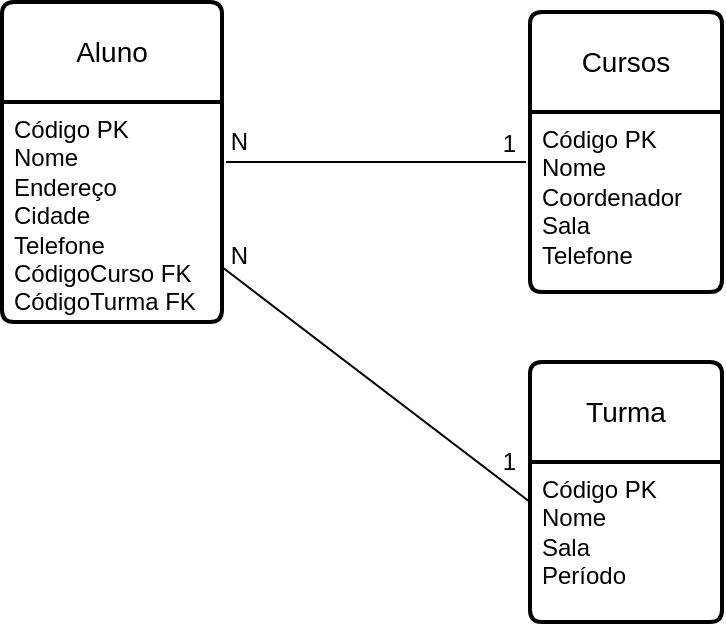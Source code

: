 <mxfile version="21.1.8" type="device">
  <diagram name="Página-1" id="yG9Mzea3BIb2Z6on_5N4">
    <mxGraphModel dx="880" dy="484" grid="1" gridSize="10" guides="1" tooltips="1" connect="1" arrows="1" fold="1" page="1" pageScale="1" pageWidth="827" pageHeight="1169" math="0" shadow="0">
      <root>
        <mxCell id="0" />
        <mxCell id="1" parent="0" />
        <mxCell id="e6naLYTC4fkbkvr3QrGz-1" value="Aluno" style="swimlane;childLayout=stackLayout;horizontal=1;startSize=50;horizontalStack=0;rounded=1;fontSize=14;fontStyle=0;strokeWidth=2;resizeParent=0;resizeLast=1;shadow=0;dashed=0;align=center;arcSize=4;whiteSpace=wrap;html=1;" parent="1" vertex="1">
          <mxGeometry x="234" y="200" width="110" height="160" as="geometry" />
        </mxCell>
        <mxCell id="e6naLYTC4fkbkvr3QrGz-2" value="Código PK&lt;br&gt;Nome&lt;br&gt;Endereço&lt;br&gt;Cidade&lt;br&gt;Telefone&lt;br&gt;CódigoCurso FK&lt;br&gt;CódigoTurma FK" style="align=left;strokeColor=none;fillColor=none;spacingLeft=4;fontSize=12;verticalAlign=top;resizable=0;rotatable=0;part=1;html=1;" parent="e6naLYTC4fkbkvr3QrGz-1" vertex="1">
          <mxGeometry y="50" width="110" height="110" as="geometry" />
        </mxCell>
        <mxCell id="e6naLYTC4fkbkvr3QrGz-5" value="Cursos" style="swimlane;childLayout=stackLayout;horizontal=1;startSize=50;horizontalStack=0;rounded=1;fontSize=14;fontStyle=0;strokeWidth=2;resizeParent=0;resizeLast=1;shadow=0;dashed=0;align=center;arcSize=4;whiteSpace=wrap;html=1;" parent="1" vertex="1">
          <mxGeometry x="498" y="205" width="96" height="140" as="geometry" />
        </mxCell>
        <mxCell id="e6naLYTC4fkbkvr3QrGz-6" value="Código PK&lt;br&gt;Nome&lt;br&gt;Coordenador&lt;br&gt;Sala&lt;br&gt;Telefone" style="align=left;strokeColor=none;fillColor=none;spacingLeft=4;fontSize=12;verticalAlign=top;resizable=0;rotatable=0;part=1;html=1;" parent="e6naLYTC4fkbkvr3QrGz-5" vertex="1">
          <mxGeometry y="50" width="96" height="90" as="geometry" />
        </mxCell>
        <mxCell id="e6naLYTC4fkbkvr3QrGz-9" value="Turma" style="swimlane;childLayout=stackLayout;horizontal=1;startSize=50;horizontalStack=0;rounded=1;fontSize=14;fontStyle=0;strokeWidth=2;resizeParent=0;resizeLast=1;shadow=0;dashed=0;align=center;arcSize=4;whiteSpace=wrap;html=1;" parent="1" vertex="1">
          <mxGeometry x="498" y="380" width="96" height="130" as="geometry" />
        </mxCell>
        <mxCell id="e6naLYTC4fkbkvr3QrGz-10" value="Código PK&lt;br&gt;Nome&lt;br&gt;Sala&lt;br&gt;Período" style="align=left;strokeColor=none;fillColor=none;spacingLeft=4;fontSize=12;verticalAlign=top;resizable=0;rotatable=0;part=1;html=1;" parent="e6naLYTC4fkbkvr3QrGz-9" vertex="1">
          <mxGeometry y="50" width="96" height="80" as="geometry" />
        </mxCell>
        <mxCell id="e6naLYTC4fkbkvr3QrGz-13" value="" style="endArrow=none;html=1;rounded=0;" parent="1" edge="1">
          <mxGeometry relative="1" as="geometry">
            <mxPoint x="346" y="280" as="sourcePoint" />
            <mxPoint x="496" y="280" as="targetPoint" />
          </mxGeometry>
        </mxCell>
        <mxCell id="e6naLYTC4fkbkvr3QrGz-14" value="N" style="resizable=0;html=1;whiteSpace=wrap;align=right;verticalAlign=bottom;" parent="e6naLYTC4fkbkvr3QrGz-13" connectable="0" vertex="1">
          <mxGeometry x="1" relative="1" as="geometry">
            <mxPoint x="-138" y="-2" as="offset" />
          </mxGeometry>
        </mxCell>
        <mxCell id="e6naLYTC4fkbkvr3QrGz-16" value="1" style="resizable=0;html=1;whiteSpace=wrap;align=right;verticalAlign=bottom;" parent="1" connectable="0" vertex="1">
          <mxGeometry x="492.003" y="279" as="geometry" />
        </mxCell>
        <mxCell id="e6naLYTC4fkbkvr3QrGz-22" value="" style="endArrow=none;html=1;rounded=0;exitX=1;exitY=0.75;exitDx=0;exitDy=0;entryX=0;entryY=0.25;entryDx=0;entryDy=0;" parent="1" source="e6naLYTC4fkbkvr3QrGz-2" target="e6naLYTC4fkbkvr3QrGz-10" edge="1">
          <mxGeometry relative="1" as="geometry">
            <mxPoint x="350" y="450" as="sourcePoint" />
            <mxPoint x="504" y="450" as="targetPoint" />
          </mxGeometry>
        </mxCell>
        <mxCell id="e6naLYTC4fkbkvr3QrGz-23" value="N" style="resizable=0;html=1;whiteSpace=wrap;align=right;verticalAlign=bottom;" parent="e6naLYTC4fkbkvr3QrGz-22" connectable="0" vertex="1">
          <mxGeometry x="1" relative="1" as="geometry">
            <mxPoint x="-139" y="-114" as="offset" />
          </mxGeometry>
        </mxCell>
        <mxCell id="e6naLYTC4fkbkvr3QrGz-24" value="1" style="resizable=0;html=1;whiteSpace=wrap;align=right;verticalAlign=bottom;" parent="1" connectable="0" vertex="1">
          <mxGeometry x="492.002" y="438.0" as="geometry" />
        </mxCell>
      </root>
    </mxGraphModel>
  </diagram>
</mxfile>
